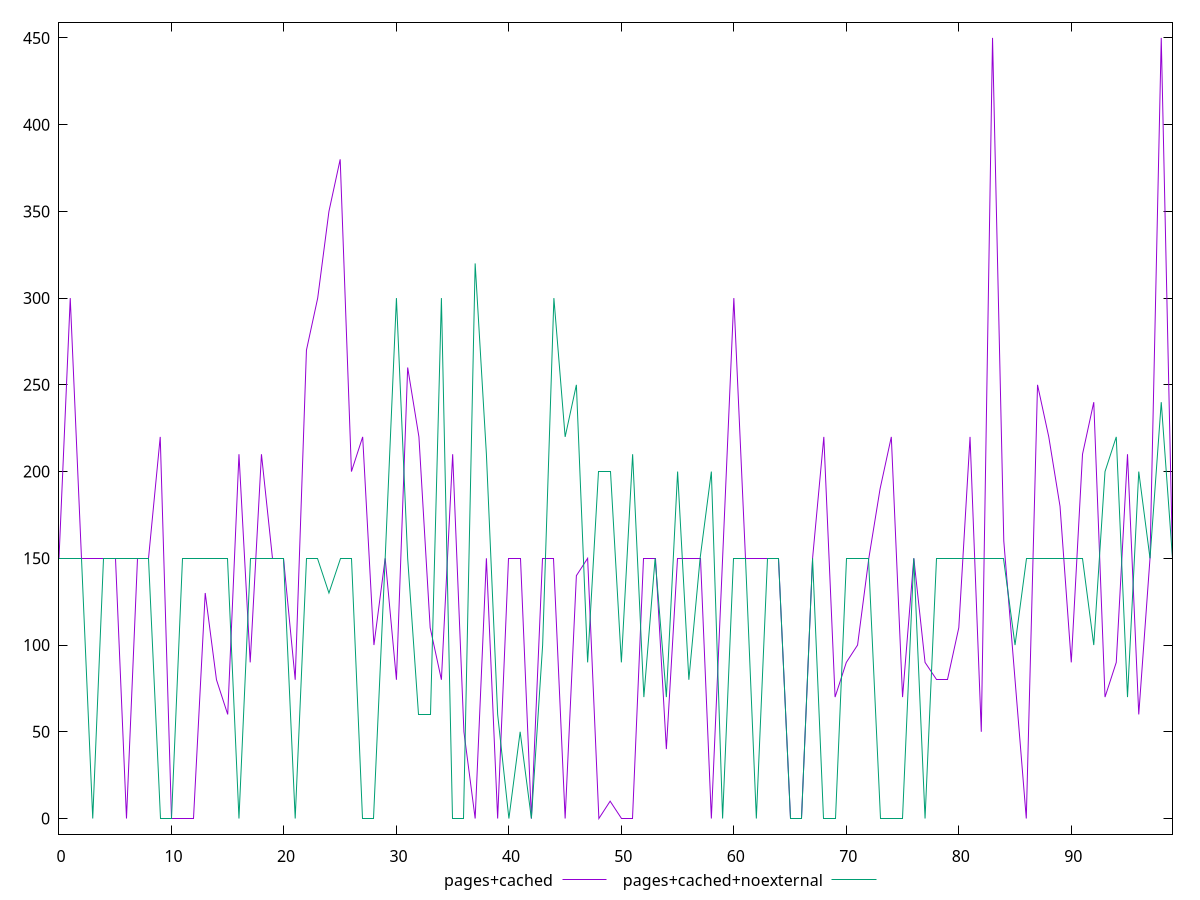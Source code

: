 reset

$pagesCached <<EOF
0 150
1 300
2 150
3 150
4 150
5 150
6 0
7 150
8 150
9 220
10 0
11 0
12 0
13 130
14 80
15 60
16 210
17 90
18 210
19 150
20 150
21 80
22 270
23 300
24 350
25 380
26 200
27 220
28 100
29 150
30 80
31 260
32 220
33 110
34 80
35 210
36 50
37 0
38 150
39 0
40 150
41 150
42 0
43 150
44 150
45 0
46 140
47 150
48 0
49 10
50 0
51 0
52 150
53 150
54 40
55 150
56 150
57 150
58 0
59 150
60 300
61 150
62 150
63 150
64 150
65 0
66 0
67 150
68 220
69 70
70 90
71 100
72 150
73 190
74 220
75 70
76 150
77 90
78 80
79 80
80 110
81 220
82 50
83 450
84 160
85 80
86 0
87 250
88 220
89 180
90 90
91 210
92 240
93 70
94 90
95 210
96 60
97 150
98 450
99 150
EOF

$pagesCachedNoexternal <<EOF
0 150
1 150
2 150
3 0
4 150
5 150
6 150
7 150
8 150
9 0
10 0
11 150
12 150
13 150
14 150
15 150
16 0
17 150
18 150
19 150
20 150
21 0
22 150
23 150
24 130
25 150
26 150
27 0
28 0
29 150
30 300
31 150
32 60
33 60
34 300
35 0
36 0
37 320
38 210
39 60
40 0
41 50
42 0
43 100
44 300
45 220
46 250
47 90
48 200
49 200
50 90
51 210
52 70
53 150
54 70
55 200
56 80
57 150
58 200
59 0
60 150
61 150
62 0
63 150
64 150
65 0
66 0
67 150
68 0
69 0
70 150
71 150
72 150
73 0
74 0
75 0
76 150
77 0
78 150
79 150
80 150
81 150
82 150
83 150
84 150
85 100
86 150
87 150
88 150
89 150
90 150
91 150
92 100
93 200
94 220
95 70
96 200
97 150
98 240
99 150
EOF

set key outside below
set xrange [0:99]
set yrange [-9:459]
set trange [-9:459]
set terminal svg size 640, 520 enhanced background rgb 'white'
set output "reprap/unused-css-rules/comparison/line/1_vs_2.svg"

plot $pagesCached title "pages+cached" with line, \
     $pagesCachedNoexternal title "pages+cached+noexternal" with line

reset
